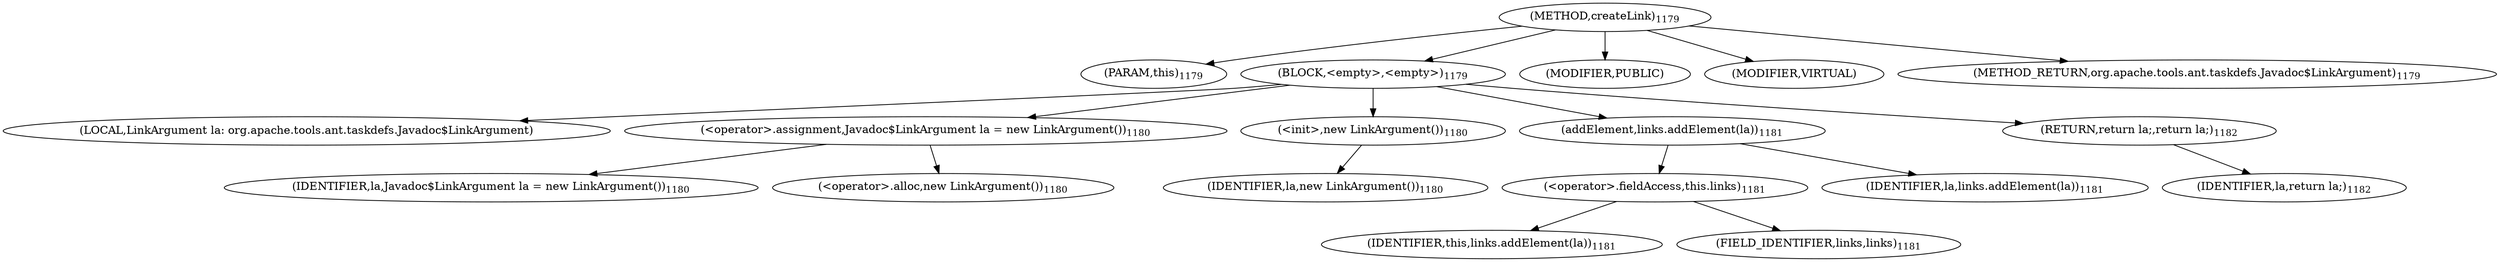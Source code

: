 digraph "createLink" {  
"2122" [label = <(METHOD,createLink)<SUB>1179</SUB>> ]
"2123" [label = <(PARAM,this)<SUB>1179</SUB>> ]
"2124" [label = <(BLOCK,&lt;empty&gt;,&lt;empty&gt;)<SUB>1179</SUB>> ]
"201" [label = <(LOCAL,LinkArgument la: org.apache.tools.ant.taskdefs.Javadoc$LinkArgument)> ]
"2125" [label = <(&lt;operator&gt;.assignment,Javadoc$LinkArgument la = new LinkArgument())<SUB>1180</SUB>> ]
"2126" [label = <(IDENTIFIER,la,Javadoc$LinkArgument la = new LinkArgument())<SUB>1180</SUB>> ]
"2127" [label = <(&lt;operator&gt;.alloc,new LinkArgument())<SUB>1180</SUB>> ]
"2128" [label = <(&lt;init&gt;,new LinkArgument())<SUB>1180</SUB>> ]
"200" [label = <(IDENTIFIER,la,new LinkArgument())<SUB>1180</SUB>> ]
"2129" [label = <(addElement,links.addElement(la))<SUB>1181</SUB>> ]
"2130" [label = <(&lt;operator&gt;.fieldAccess,this.links)<SUB>1181</SUB>> ]
"2131" [label = <(IDENTIFIER,this,links.addElement(la))<SUB>1181</SUB>> ]
"2132" [label = <(FIELD_IDENTIFIER,links,links)<SUB>1181</SUB>> ]
"2133" [label = <(IDENTIFIER,la,links.addElement(la))<SUB>1181</SUB>> ]
"2134" [label = <(RETURN,return la;,return la;)<SUB>1182</SUB>> ]
"2135" [label = <(IDENTIFIER,la,return la;)<SUB>1182</SUB>> ]
"2136" [label = <(MODIFIER,PUBLIC)> ]
"2137" [label = <(MODIFIER,VIRTUAL)> ]
"2138" [label = <(METHOD_RETURN,org.apache.tools.ant.taskdefs.Javadoc$LinkArgument)<SUB>1179</SUB>> ]
  "2122" -> "2123" 
  "2122" -> "2124" 
  "2122" -> "2136" 
  "2122" -> "2137" 
  "2122" -> "2138" 
  "2124" -> "201" 
  "2124" -> "2125" 
  "2124" -> "2128" 
  "2124" -> "2129" 
  "2124" -> "2134" 
  "2125" -> "2126" 
  "2125" -> "2127" 
  "2128" -> "200" 
  "2129" -> "2130" 
  "2129" -> "2133" 
  "2130" -> "2131" 
  "2130" -> "2132" 
  "2134" -> "2135" 
}
